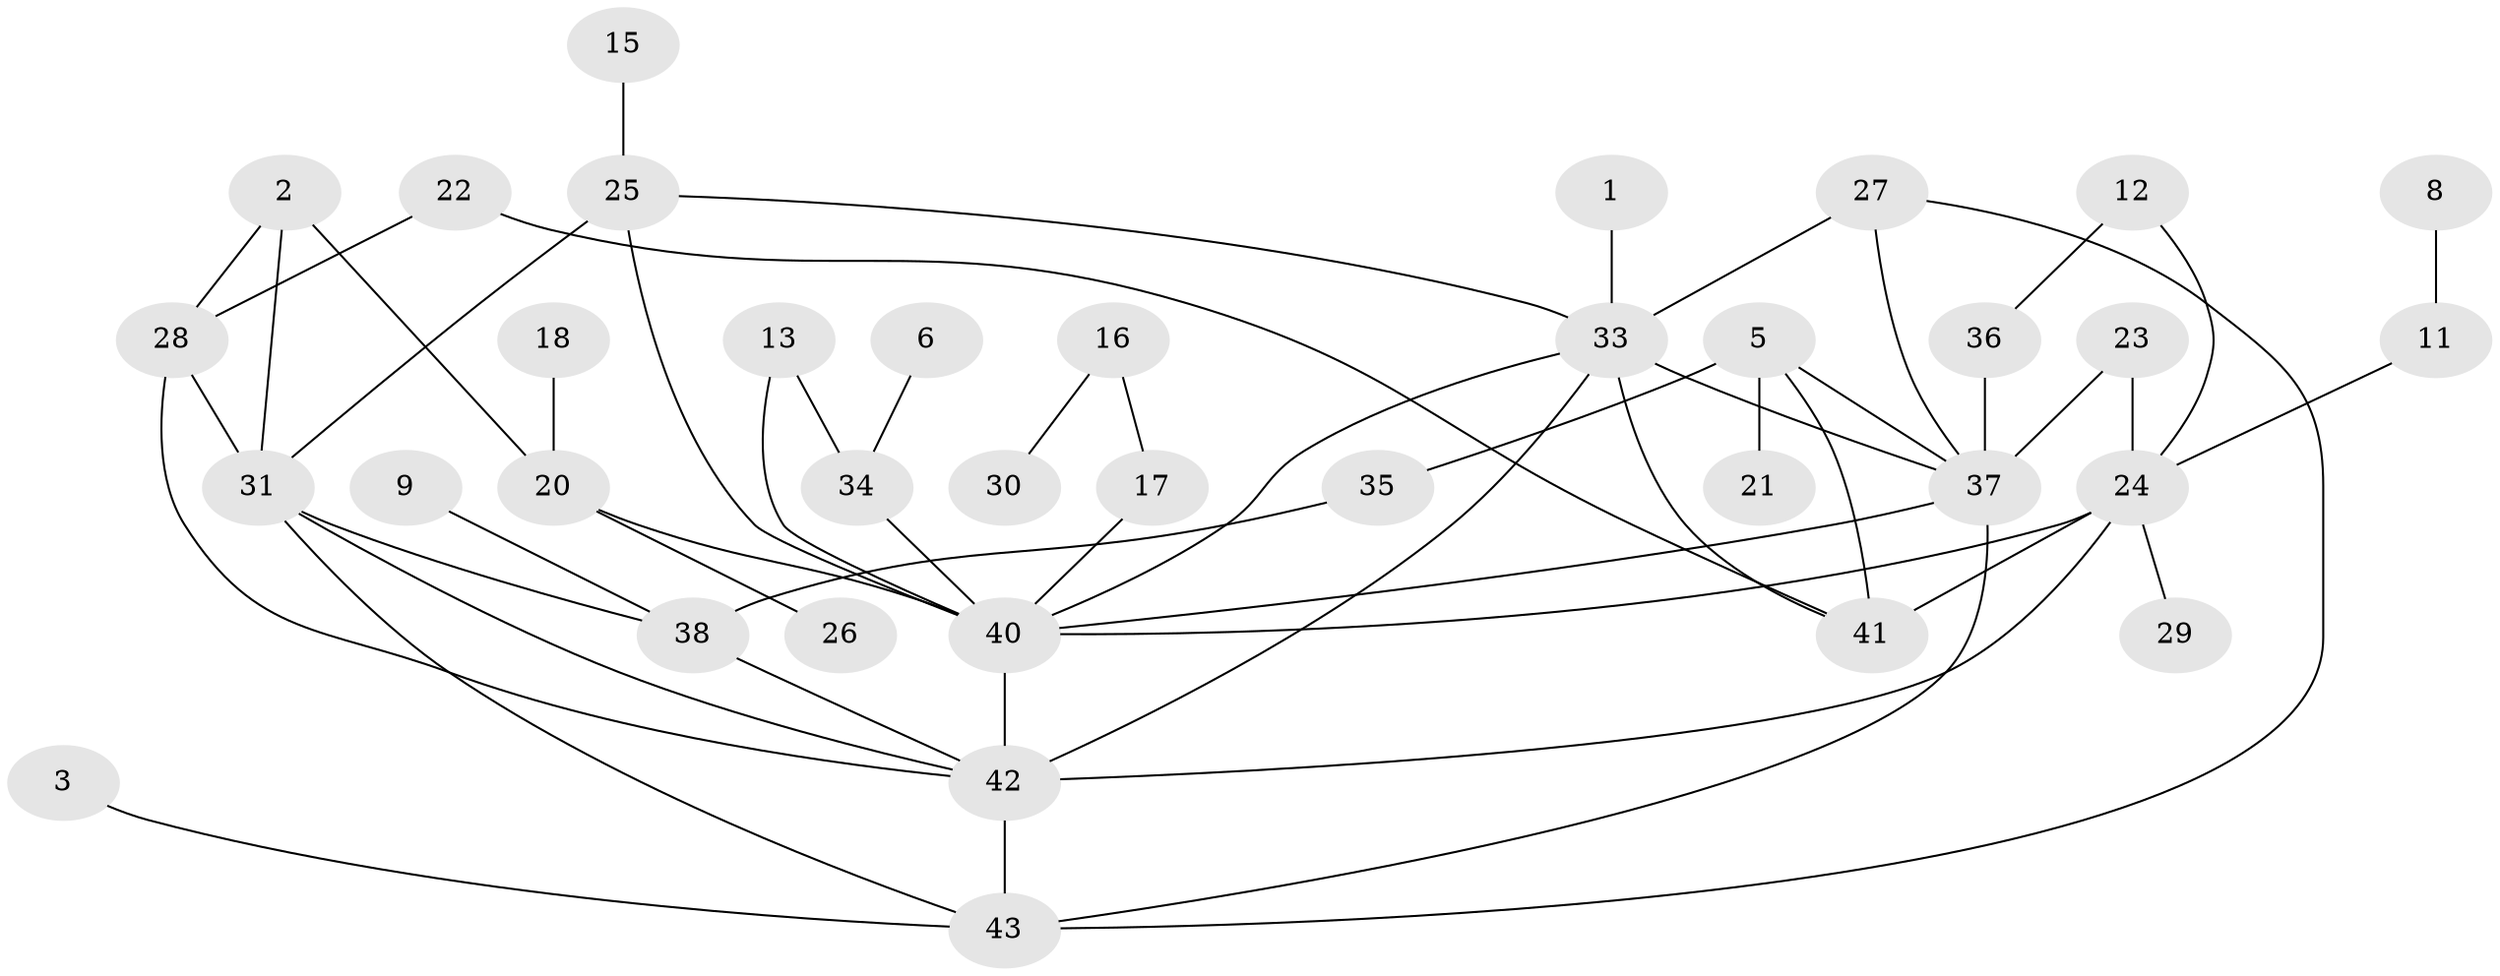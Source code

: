 // original degree distribution, {1: 0.17647058823529413, 2: 0.3058823529411765, 5: 0.09411764705882353, 3: 0.1411764705882353, 4: 0.1411764705882353, 0: 0.08235294117647059, 6: 0.023529411764705882, 7: 0.03529411764705882}
// Generated by graph-tools (version 1.1) at 2025/00/03/09/25 03:00:47]
// undirected, 36 vertices, 55 edges
graph export_dot {
graph [start="1"]
  node [color=gray90,style=filled];
  1;
  2;
  3;
  5;
  6;
  8;
  9;
  11;
  12;
  13;
  15;
  16;
  17;
  18;
  20;
  21;
  22;
  23;
  24;
  25;
  26;
  27;
  28;
  29;
  30;
  31;
  33;
  34;
  35;
  36;
  37;
  38;
  40;
  41;
  42;
  43;
  1 -- 33 [weight=1.0];
  2 -- 20 [weight=1.0];
  2 -- 28 [weight=1.0];
  2 -- 31 [weight=1.0];
  3 -- 43 [weight=1.0];
  5 -- 21 [weight=1.0];
  5 -- 35 [weight=1.0];
  5 -- 37 [weight=1.0];
  5 -- 41 [weight=2.0];
  6 -- 34 [weight=1.0];
  8 -- 11 [weight=1.0];
  9 -- 38 [weight=1.0];
  11 -- 24 [weight=2.0];
  12 -- 24 [weight=1.0];
  12 -- 36 [weight=1.0];
  13 -- 34 [weight=1.0];
  13 -- 40 [weight=1.0];
  15 -- 25 [weight=1.0];
  16 -- 17 [weight=1.0];
  16 -- 30 [weight=1.0];
  17 -- 40 [weight=1.0];
  18 -- 20 [weight=1.0];
  20 -- 26 [weight=1.0];
  20 -- 40 [weight=2.0];
  22 -- 28 [weight=1.0];
  22 -- 41 [weight=1.0];
  23 -- 24 [weight=1.0];
  23 -- 37 [weight=2.0];
  24 -- 29 [weight=1.0];
  24 -- 40 [weight=1.0];
  24 -- 41 [weight=2.0];
  24 -- 42 [weight=5.0];
  25 -- 31 [weight=2.0];
  25 -- 33 [weight=1.0];
  25 -- 40 [weight=1.0];
  27 -- 33 [weight=1.0];
  27 -- 37 [weight=1.0];
  27 -- 43 [weight=1.0];
  28 -- 31 [weight=1.0];
  28 -- 42 [weight=1.0];
  31 -- 38 [weight=1.0];
  31 -- 42 [weight=3.0];
  31 -- 43 [weight=1.0];
  33 -- 37 [weight=1.0];
  33 -- 40 [weight=1.0];
  33 -- 41 [weight=1.0];
  33 -- 42 [weight=2.0];
  34 -- 40 [weight=1.0];
  35 -- 38 [weight=1.0];
  36 -- 37 [weight=1.0];
  37 -- 40 [weight=1.0];
  37 -- 43 [weight=1.0];
  38 -- 42 [weight=2.0];
  40 -- 42 [weight=2.0];
  42 -- 43 [weight=1.0];
}
